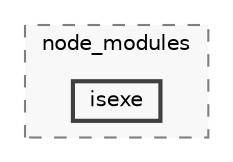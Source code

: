 digraph "backend/node_modules/isexe"
{
 // LATEX_PDF_SIZE
  bgcolor="transparent";
  edge [fontname=Helvetica,fontsize=10,labelfontname=Helvetica,labelfontsize=10];
  node [fontname=Helvetica,fontsize=10,shape=box,height=0.2,width=0.4];
  compound=true
  subgraph clusterdir_86dbea9de526ba50b112ba867d8b4b1f {
    graph [ bgcolor="#f8f8f8", pencolor="grey50", label="node_modules", fontname=Helvetica,fontsize=10 style="filled,dashed", URL="dir_86dbea9de526ba50b112ba867d8b4b1f.html",tooltip=""]
  dir_977f55f771a25865fe6d89fc0993b6ca [label="isexe", fillcolor="#f8f8f8", color="grey25", style="filled,bold", URL="dir_977f55f771a25865fe6d89fc0993b6ca.html",tooltip=""];
  }
}
